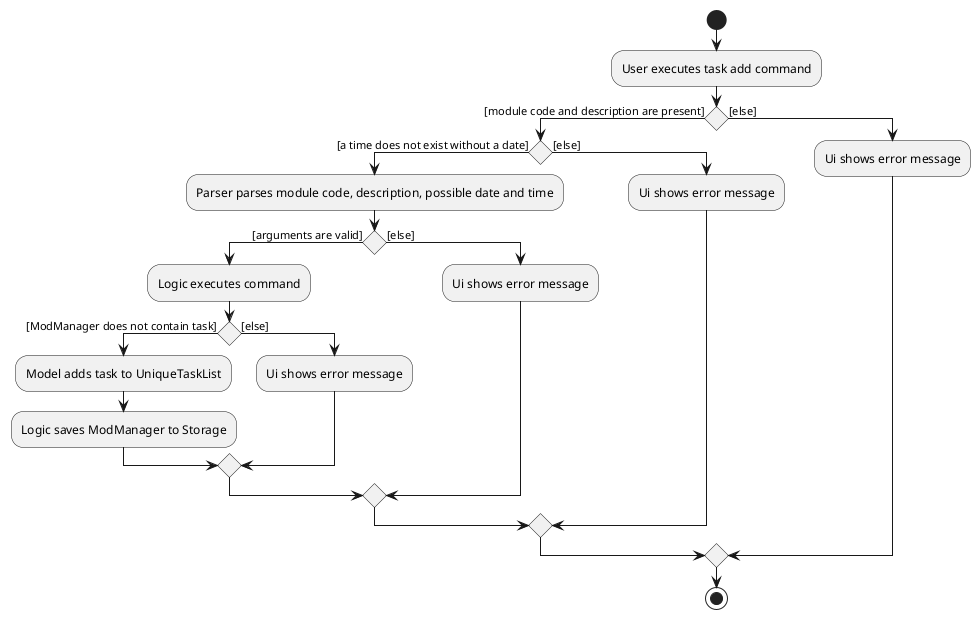 @startuml
start
:User executes task add command;
if () then ([module code and description are present])
    if () then ([a time does not exist without a date])
        :Parser parses module code, description, possible date and time;
        if () then ([arguments are valid])
            :Logic executes command;
                if () then ([ModManager does not contain task])
                    :Model adds task to UniqueTaskList;
                    :Logic saves ModManager to Storage;
                else ([else])
                    :Ui shows error message;
                endif
        else ([else])
            :Ui shows error message;
        endif
    else ([else])
        :Ui shows error message;
    endif
else([else])
    :Ui shows error message;
endif
stop
@enduml
